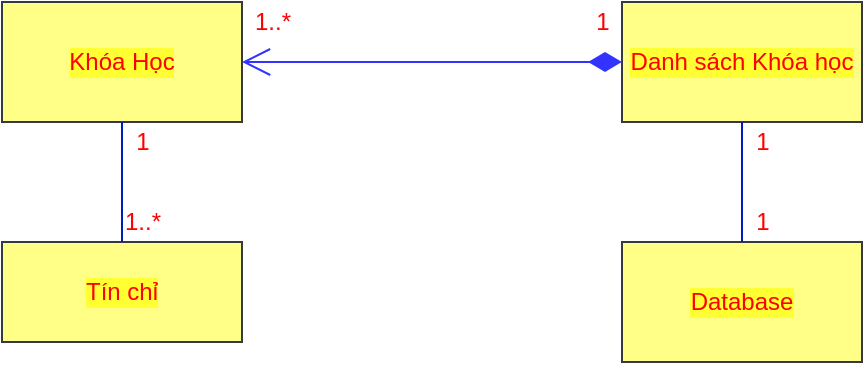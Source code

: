 <mxfile>
    <diagram id="_UxFQ_0E_hbpEMtKLm1K" name="lap1.1">
        <mxGraphModel dx="692" dy="567" grid="1" gridSize="10" guides="1" tooltips="1" connect="1" arrows="1" fold="1" page="1" pageScale="1" pageWidth="850" pageHeight="1100" background="#FFFFFF" math="0" shadow="0">
            <root>
                <mxCell id="0"/>
                <mxCell id="1" parent="0"/>
                <mxCell id="69oGPSVdqGjq_GLPQMWP-10" value="&lt;font color=&quot;#ff0000&quot;&gt;Khóa Học&lt;/font&gt;" style="rounded=0;whiteSpace=wrap;html=1;labelBackgroundColor=#FFFF33;strokeColor=#36393d;fillColor=#ffff88;" parent="1" vertex="1">
                    <mxGeometry x="170" y="200" width="120" height="60" as="geometry"/>
                </mxCell>
                <mxCell id="69oGPSVdqGjq_GLPQMWP-12" value="&lt;font color=&quot;#ff0000&quot;&gt;Tín chỉ&lt;/font&gt;" style="rounded=0;whiteSpace=wrap;html=1;labelBackgroundColor=#FFFF33;strokeColor=#36393d;fillColor=#ffff88;" parent="1" vertex="1">
                    <mxGeometry x="170" y="320" width="120" height="50" as="geometry"/>
                </mxCell>
                <mxCell id="69oGPSVdqGjq_GLPQMWP-20" value="&lt;font color=&quot;#ff0000&quot;&gt;Danh sách Khóa học&lt;/font&gt;" style="rounded=0;whiteSpace=wrap;html=1;labelBackgroundColor=#FFFF33;strokeColor=#36393d;fillColor=#ffff88;" parent="1" vertex="1">
                    <mxGeometry x="480" y="200" width="120" height="60" as="geometry"/>
                </mxCell>
                <mxCell id="69oGPSVdqGjq_GLPQMWP-24" value="" style="endArrow=open;html=1;endSize=12;startArrow=diamondThin;startSize=14;startFill=1;edgeStyle=orthogonalEdgeStyle;align=left;verticalAlign=bottom;fontColor=#FF0000;strokeColor=#3333FF;exitX=0;exitY=0.5;exitDx=0;exitDy=0;" parent="1" source="69oGPSVdqGjq_GLPQMWP-20" edge="1">
                    <mxGeometry x="-1" y="3" relative="1" as="geometry">
                        <mxPoint x="420" y="310" as="sourcePoint"/>
                        <mxPoint x="290" y="230" as="targetPoint"/>
                        <Array as="points"/>
                    </mxGeometry>
                </mxCell>
                <mxCell id="69oGPSVdqGjq_GLPQMWP-53" value="1" style="text;html=1;align=center;verticalAlign=middle;resizable=0;points=[];autosize=1;strokeColor=none;fillColor=none;fontColor=#FF0000;" parent="1" vertex="1">
                    <mxGeometry x="460" y="200" width="20" height="20" as="geometry"/>
                </mxCell>
                <mxCell id="69oGPSVdqGjq_GLPQMWP-54" value="1..*" style="text;html=1;align=center;verticalAlign=middle;resizable=0;points=[];autosize=1;strokeColor=none;fillColor=none;fontColor=#FF0000;" parent="1" vertex="1">
                    <mxGeometry x="290" y="200" width="30" height="20" as="geometry"/>
                </mxCell>
                <mxCell id="US_-0LnyogsW8wak2_KM-1" value="&lt;font color=&quot;#ff0000&quot;&gt;Database&lt;/font&gt;" style="rounded=0;whiteSpace=wrap;html=1;labelBackgroundColor=#FFFF33;strokeColor=#36393d;fillColor=#ffff88;" parent="1" vertex="1">
                    <mxGeometry x="480" y="320" width="120" height="60" as="geometry"/>
                </mxCell>
                <mxCell id="-UI2S-TL_zNAiqOf4RH--2" value="" style="endArrow=none;html=1;fontColor=#FF3333;exitX=0.5;exitY=0;exitDx=0;exitDy=0;entryX=0.5;entryY=1;entryDx=0;entryDy=0;fillColor=#0050ef;strokeColor=#001DBC;" parent="1" source="US_-0LnyogsW8wak2_KM-1" target="69oGPSVdqGjq_GLPQMWP-20" edge="1">
                    <mxGeometry width="50" height="50" relative="1" as="geometry">
                        <mxPoint x="230" y="250" as="sourcePoint"/>
                        <mxPoint x="280" y="200" as="targetPoint"/>
                    </mxGeometry>
                </mxCell>
                <mxCell id="-UI2S-TL_zNAiqOf4RH--3" value="1" style="text;html=1;align=center;verticalAlign=middle;resizable=0;points=[];autosize=1;strokeColor=none;fillColor=none;fontColor=#FF0000;" parent="1" vertex="1">
                    <mxGeometry x="540" y="260" width="20" height="20" as="geometry"/>
                </mxCell>
                <mxCell id="-UI2S-TL_zNAiqOf4RH--4" value="1" style="text;html=1;align=center;verticalAlign=middle;resizable=0;points=[];autosize=1;strokeColor=none;fillColor=none;fontColor=#FF0000;" parent="1" vertex="1">
                    <mxGeometry x="540" y="300" width="20" height="20" as="geometry"/>
                </mxCell>
                <mxCell id="-UI2S-TL_zNAiqOf4RH--5" value="1" style="text;html=1;align=center;verticalAlign=middle;resizable=0;points=[];autosize=1;strokeColor=none;fillColor=none;fontColor=#FF0000;" parent="1" vertex="1">
                    <mxGeometry x="230" y="260" width="20" height="20" as="geometry"/>
                </mxCell>
                <mxCell id="-UI2S-TL_zNAiqOf4RH--6" value="1..*" style="text;html=1;align=center;verticalAlign=middle;resizable=0;points=[];autosize=1;strokeColor=none;fillColor=none;fontColor=#FF0000;" parent="1" vertex="1">
                    <mxGeometry x="225" y="300" width="30" height="20" as="geometry"/>
                </mxCell>
                <mxCell id="2" value="" style="endArrow=none;html=1;fillColor=#0050ef;strokeColor=#001DBC;exitX=0.5;exitY=0;exitDx=0;exitDy=0;entryX=0.5;entryY=1;entryDx=0;entryDy=0;" parent="1" source="69oGPSVdqGjq_GLPQMWP-12" target="69oGPSVdqGjq_GLPQMWP-10" edge="1">
                    <mxGeometry width="50" height="50" relative="1" as="geometry">
                        <mxPoint x="400" y="340" as="sourcePoint"/>
                        <mxPoint x="450" y="290" as="targetPoint"/>
                    </mxGeometry>
                </mxCell>
            </root>
        </mxGraphModel>
    </diagram>
    <diagram name="lap1.2" id="RYfqkhEIGYZpy4Kvbkqd">
        <mxGraphModel dx="692" dy="567" grid="1" gridSize="10" guides="1" tooltips="1" connect="1" arrows="1" fold="1" page="1" pageScale="1" pageWidth="850" pageHeight="1100" background="#FFFFFF" math="0" shadow="0">
            <root>
                <mxCell id="ChFzxE-hWu39rJrbuBB7-0"/>
                <mxCell id="ChFzxE-hWu39rJrbuBB7-1" parent="ChFzxE-hWu39rJrbuBB7-0"/>
                <mxCell id="QB7yxq1LZEZvKJPrPn3y-0" value="Công ty BĐS" style="rounded=0;whiteSpace=wrap;html=1;fillColor=#ffff88;strokeColor=#FF3333;strokeWidth=3;fontColor=#FF0000;fontStyle=1" parent="ChFzxE-hWu39rJrbuBB7-1" vertex="1">
                    <mxGeometry x="220" y="180" width="120" height="60" as="geometry"/>
                </mxCell>
                <mxCell id="QB7yxq1LZEZvKJPrPn3y-1" value="Khách Hàng" style="rounded=0;whiteSpace=wrap;html=1;fillColor=#ffff88;strokeColor=#FF3333;strokeWidth=3;fontColor=#FF0000;fontStyle=1" parent="ChFzxE-hWu39rJrbuBB7-1" vertex="1">
                    <mxGeometry x="600" y="180" width="120" height="60" as="geometry"/>
                </mxCell>
                <mxCell id="QB7yxq1LZEZvKJPrPn3y-2" value="Căn nhà" style="rounded=0;whiteSpace=wrap;html=1;fillColor=#ffff88;strokeColor=#FF3333;strokeWidth=3;fontColor=#FF0000;fontStyle=1" parent="ChFzxE-hWu39rJrbuBB7-1" vertex="1">
                    <mxGeometry x="280" y="400" width="120" height="60" as="geometry"/>
                </mxCell>
                <mxCell id="QB7yxq1LZEZvKJPrPn3y-3" value="" style="endArrow=none;html=1;exitX=1;exitY=0.5;exitDx=0;exitDy=0;entryX=0;entryY=0.5;entryDx=0;entryDy=0;fillColor=#ffff88;strokeColor=#FF3333;strokeWidth=3;fontColor=#FF0000;fontStyle=1" parent="ChFzxE-hWu39rJrbuBB7-1" source="QB7yxq1LZEZvKJPrPn3y-0" target="QB7yxq1LZEZvKJPrPn3y-1" edge="1">
                    <mxGeometry width="50" height="50" relative="1" as="geometry">
                        <mxPoint x="420" y="320" as="sourcePoint"/>
                        <mxPoint x="470" y="270" as="targetPoint"/>
                    </mxGeometry>
                </mxCell>
                <mxCell id="QB7yxq1LZEZvKJPrPn3y-4" value="" style="endArrow=none;html=1;exitX=0.5;exitY=1;exitDx=0;exitDy=0;entryX=0;entryY=0;entryDx=0;entryDy=0;fillColor=#ffff88;strokeColor=#FF3333;strokeWidth=3;fontColor=#FF0000;fontStyle=1" parent="ChFzxE-hWu39rJrbuBB7-1" source="QB7yxq1LZEZvKJPrPn3y-0" target="QB7yxq1LZEZvKJPrPn3y-2" edge="1">
                    <mxGeometry width="50" height="50" relative="1" as="geometry">
                        <mxPoint x="240" y="230" as="sourcePoint"/>
                        <mxPoint x="600" y="230" as="targetPoint"/>
                        <Array as="points"/>
                    </mxGeometry>
                </mxCell>
                <mxCell id="QB7yxq1LZEZvKJPrPn3y-5" value="" style="endArrow=none;html=1;exitX=0.562;exitY=0.986;exitDx=0;exitDy=0;entryX=1;entryY=0;entryDx=0;entryDy=0;exitPerimeter=0;fillColor=#ffff88;strokeColor=#FF3333;strokeWidth=3;fontColor=#FF0000;fontStyle=1" parent="ChFzxE-hWu39rJrbuBB7-1" source="QB7yxq1LZEZvKJPrPn3y-1" target="QB7yxq1LZEZvKJPrPn3y-2" edge="1">
                    <mxGeometry width="50" height="50" relative="1" as="geometry">
                        <mxPoint x="180" y="260" as="sourcePoint"/>
                        <mxPoint x="360" y="400" as="targetPoint"/>
                    </mxGeometry>
                </mxCell>
                <mxCell id="QB7yxq1LZEZvKJPrPn3y-13" value="&lt;font color=&quot;#ff3333&quot;&gt;Sơ&amp;nbsp;đồ Domain của công ty BĐS&lt;/font&gt;" style="text;html=1;strokeColor=#FF3333;fillColor=#ffff88;align=center;verticalAlign=middle;whiteSpace=wrap;rounded=0;strokeWidth=3;fontStyle=1" parent="ChFzxE-hWu39rJrbuBB7-1" vertex="1">
                    <mxGeometry x="260" y="110" width="310" height="30" as="geometry"/>
                </mxCell>
                <mxCell id="QB7yxq1LZEZvKJPrPn3y-16" value="1" style="text;html=1;align=center;verticalAlign=middle;resizable=0;points=[];autosize=1;strokeColor=none;fillColor=none;fontColor=#FF0000;" parent="ChFzxE-hWu39rJrbuBB7-1" vertex="1">
                    <mxGeometry x="280" y="240" width="20" height="20" as="geometry"/>
                </mxCell>
                <mxCell id="QB7yxq1LZEZvKJPrPn3y-17" value="1..*" style="text;html=1;align=center;verticalAlign=middle;resizable=0;points=[];autosize=1;strokeColor=none;fillColor=none;fontColor=#FF0000;" parent="ChFzxE-hWu39rJrbuBB7-1" vertex="1">
                    <mxGeometry x="280" y="380" width="30" height="20" as="geometry"/>
                </mxCell>
                <mxCell id="QB7yxq1LZEZvKJPrPn3y-19" value="is - a" style="text;html=1;align=center;verticalAlign=middle;resizable=0;points=[];autosize=1;strokeColor=none;fillColor=none;fontColor=#FF0000;" parent="ChFzxE-hWu39rJrbuBB7-1" vertex="1">
                    <mxGeometry x="280" y="300" width="40" height="20" as="geometry"/>
                </mxCell>
                <mxCell id="QB7yxq1LZEZvKJPrPn3y-20" value="1" style="text;html=1;align=center;verticalAlign=middle;resizable=0;points=[];autosize=1;strokeColor=none;fillColor=none;fontColor=#FF0000;" parent="ChFzxE-hWu39rJrbuBB7-1" vertex="1">
                    <mxGeometry x="350" y="180" width="20" height="20" as="geometry"/>
                </mxCell>
                <mxCell id="QB7yxq1LZEZvKJPrPn3y-21" value="1..*" style="text;html=1;align=center;verticalAlign=middle;resizable=0;points=[];autosize=1;strokeColor=none;fillColor=none;fontColor=#FF0000;" parent="ChFzxE-hWu39rJrbuBB7-1" vertex="1">
                    <mxGeometry x="560" y="180" width="30" height="20" as="geometry"/>
                </mxCell>
                <mxCell id="QB7yxq1LZEZvKJPrPn3y-22" value="1" style="text;html=1;align=center;verticalAlign=middle;resizable=0;points=[];autosize=1;strokeColor=none;fillColor=none;fontColor=#FF0000;" parent="ChFzxE-hWu39rJrbuBB7-1" vertex="1">
                    <mxGeometry x="660" y="240" width="20" height="20" as="geometry"/>
                </mxCell>
                <mxCell id="QB7yxq1LZEZvKJPrPn3y-23" value="1..*" style="text;html=1;align=center;verticalAlign=middle;resizable=0;points=[];autosize=1;strokeColor=none;fillColor=none;fontColor=#FF0000;" parent="ChFzxE-hWu39rJrbuBB7-1" vertex="1">
                    <mxGeometry x="400" y="400" width="30" height="20" as="geometry"/>
                </mxCell>
            </root>
        </mxGraphModel>
    </diagram>
    <diagram name="lap1.3" id="PTI4m0lSxJVTpoNXbfq7">
        <mxGraphModel dx="1542" dy="567" grid="1" gridSize="10" guides="1" tooltips="1" connect="1" arrows="1" fold="1" page="1" pageScale="1" pageWidth="850" pageHeight="1100" background="#FFFFFF" math="0" shadow="0">
            <root>
                <mxCell id="U2COYKZ9y0e4vOzo1eaQ-0"/>
                <mxCell id="U2COYKZ9y0e4vOzo1eaQ-1" parent="U2COYKZ9y0e4vOzo1eaQ-0"/>
                <mxCell id="1-s_EBftzV6ss8E919WM-0" style="edgeStyle=none;html=1;entryX=0.5;entryY=0;entryDx=0;entryDy=0;fontColor=#FF0000;strokeColor=#3333FF;" parent="U2COYKZ9y0e4vOzo1eaQ-1" source="2zSRY0cgR5PDKBvKgZgw-1" target="kw6-8Ziui9tUm82AIqNF-0" edge="1">
                    <mxGeometry relative="1" as="geometry"/>
                </mxCell>
                <mxCell id="2zSRY0cgR5PDKBvKgZgw-1" value="&lt;font color=&quot;#ff0000&quot;&gt;Đăng kí thành viên&lt;/font&gt;" style="rounded=0;whiteSpace=wrap;html=1;labelBackgroundColor=#FFFF33;strokeColor=#36393d;fillColor=#ffff88;" parent="U2COYKZ9y0e4vOzo1eaQ-1" vertex="1">
                    <mxGeometry x="-495" y="130" width="120" height="60" as="geometry"/>
                </mxCell>
                <mxCell id="kw6-8Ziui9tUm82AIqNF-0" value="&lt;font color=&quot;#ff0000&quot;&gt;Video&lt;/font&gt;" style="rounded=0;whiteSpace=wrap;html=1;labelBackgroundColor=#FFFF33;strokeColor=#36393d;fillColor=#ffff88;" parent="U2COYKZ9y0e4vOzo1eaQ-1" vertex="1">
                    <mxGeometry x="-495" y="280" width="120" height="60" as="geometry"/>
                </mxCell>
                <mxCell id="kw6-8Ziui9tUm82AIqNF-6" value="&lt;font color=&quot;#ff0000&quot;&gt;Danh Sách Video&lt;/font&gt;" style="rounded=0;whiteSpace=wrap;html=1;labelBackgroundColor=#FFFF33;strokeColor=#36393d;fillColor=#ffff88;" parent="U2COYKZ9y0e4vOzo1eaQ-1" vertex="1">
                    <mxGeometry x="-285" y="280" width="120" height="60" as="geometry"/>
                </mxCell>
                <mxCell id="-ThMTFt2ipFqbg5YEFVm-0" value="" style="endArrow=open;html=1;endSize=12;startArrow=diamondThin;startSize=14;startFill=1;edgeStyle=orthogonalEdgeStyle;align=left;verticalAlign=bottom;fontColor=#FF0000;strokeColor=#3333FF;entryX=0;entryY=0.5;entryDx=0;entryDy=0;exitX=1;exitY=0.5;exitDx=0;exitDy=0;" parent="U2COYKZ9y0e4vOzo1eaQ-1" source="kw6-8Ziui9tUm82AIqNF-0" target="kw6-8Ziui9tUm82AIqNF-6" edge="1">
                    <mxGeometry x="-1" y="3" relative="1" as="geometry">
                        <mxPoint x="-355" y="520" as="sourcePoint"/>
                        <mxPoint x="-165" y="520" as="targetPoint"/>
                        <Array as="points">
                            <mxPoint x="-325" y="310"/>
                            <mxPoint x="-325" y="310"/>
                        </Array>
                    </mxGeometry>
                </mxCell>
                <mxCell id="-ThMTFt2ipFqbg5YEFVm-1" value="1" style="text;html=1;align=center;verticalAlign=middle;resizable=0;points=[];autosize=1;strokeColor=none;fillColor=none;fontColor=#FF0000;" parent="U2COYKZ9y0e4vOzo1eaQ-1" vertex="1">
                    <mxGeometry x="-375" y="290" width="20" height="20" as="geometry"/>
                </mxCell>
                <mxCell id="IP90Giem8noXHMxNum-Y-0" value="1..*" style="text;html=1;align=center;verticalAlign=middle;resizable=0;points=[];autosize=1;strokeColor=none;fillColor=none;fontColor=#FF0000;" parent="U2COYKZ9y0e4vOzo1eaQ-1" vertex="1">
                    <mxGeometry x="-310" y="290" width="30" height="20" as="geometry"/>
                </mxCell>
                <mxCell id="ulAnVibXYlt-oufWvovE-0" value="1" style="text;html=1;align=center;verticalAlign=middle;resizable=0;points=[];autosize=1;strokeColor=none;fillColor=none;fontColor=#FF0000;" parent="U2COYKZ9y0e4vOzo1eaQ-1" vertex="1">
                    <mxGeometry x="-435" y="190" width="20" height="20" as="geometry"/>
                </mxCell>
                <mxCell id="ulAnVibXYlt-oufWvovE-1" value="0..*" style="text;html=1;align=center;verticalAlign=middle;resizable=0;points=[];autosize=1;strokeColor=none;fillColor=none;fontColor=#FF0000;" parent="U2COYKZ9y0e4vOzo1eaQ-1" vertex="1">
                    <mxGeometry x="-440" y="260" width="30" height="20" as="geometry"/>
                </mxCell>
                <mxCell id="o8oBgXos8wijMpKWkSOp-2" value="&lt;font color=&quot;#ff0000&quot;&gt;Quản lí Đĩa&lt;/font&gt;" style="rounded=0;whiteSpace=wrap;html=1;labelBackgroundColor=#FFFF33;strokeColor=#36393d;fillColor=#ffff88;" parent="U2COYKZ9y0e4vOzo1eaQ-1" vertex="1">
                    <mxGeometry x="-495" y="410" width="120" height="60" as="geometry"/>
                </mxCell>
                <mxCell id="bv4nujuzxs6KhLqfxOJk-1" value="" style="endArrow=none;html=1;fontColor=#FF0000;strokeColor=#3333FF;exitX=0;exitY=1;exitDx=0;exitDy=0;entryX=1;entryY=0;entryDx=0;entryDy=0;" parent="U2COYKZ9y0e4vOzo1eaQ-1" source="kw6-8Ziui9tUm82AIqNF-6" target="o8oBgXos8wijMpKWkSOp-2" edge="1">
                    <mxGeometry width="50" height="50" relative="1" as="geometry">
                        <mxPoint x="-165" y="310" as="sourcePoint"/>
                        <mxPoint x="-415" y="420" as="targetPoint"/>
                    </mxGeometry>
                </mxCell>
                <mxCell id="bbgkbFkYtuxhZXDyjhQg-0" value="1" style="text;html=1;align=center;verticalAlign=middle;resizable=0;points=[];autosize=1;strokeColor=none;fillColor=none;fontColor=#FF0000;" parent="U2COYKZ9y0e4vOzo1eaQ-1" vertex="1">
                    <mxGeometry x="-375" y="400" width="20" height="20" as="geometry"/>
                </mxCell>
                <mxCell id="bbgkbFkYtuxhZXDyjhQg-1" value="0..*" style="text;html=1;align=center;verticalAlign=middle;resizable=0;points=[];autosize=1;strokeColor=none;fillColor=none;fontColor=#FF0000;" parent="U2COYKZ9y0e4vOzo1eaQ-1" vertex="1">
                    <mxGeometry x="-285" y="340" width="30" height="20" as="geometry"/>
                </mxCell>
                <mxCell id="Attaz6BAwAd4xAD4VXUb-0" value="" style="edgeStyle=none;html=1;fontColor=#FF0000;strokeColor=#3333FF;exitX=1;exitY=0.5;exitDx=0;exitDy=0;entryX=0;entryY=0.5;entryDx=0;entryDy=0;" parent="U2COYKZ9y0e4vOzo1eaQ-1" source="Attaz6BAwAd4xAD4VXUb-1" edge="1">
                    <mxGeometry relative="1" as="geometry">
                        <mxPoint x="-495" y="160" as="targetPoint"/>
                    </mxGeometry>
                </mxCell>
                <mxCell id="Attaz6BAwAd4xAD4VXUb-1" value="&lt;font color=&quot;#ff0000&quot;&gt;Mẫu đăng kí&lt;/font&gt;" style="rounded=0;whiteSpace=wrap;html=1;labelBackgroundColor=#FFFF33;strokeColor=#36393d;fillColor=#ffff88;" parent="U2COYKZ9y0e4vOzo1eaQ-1" vertex="1">
                    <mxGeometry x="-700" y="130" width="120" height="60" as="geometry"/>
                </mxCell>
                <mxCell id="Attaz6BAwAd4xAD4VXUb-2" value="0..*" style="text;html=1;align=center;verticalAlign=middle;resizable=0;points=[];autosize=1;strokeColor=none;fillColor=none;fontColor=#FF0000;" parent="U2COYKZ9y0e4vOzo1eaQ-1" vertex="1">
                    <mxGeometry x="-580" y="160" width="30" height="20" as="geometry"/>
                </mxCell>
                <mxCell id="Attaz6BAwAd4xAD4VXUb-3" value="1" style="text;html=1;align=center;verticalAlign=middle;resizable=0;points=[];autosize=1;strokeColor=none;fillColor=none;fontColor=#FF0000;" parent="U2COYKZ9y0e4vOzo1eaQ-1" vertex="1">
                    <mxGeometry x="-515" y="160" width="20" height="20" as="geometry"/>
                </mxCell>
                <mxCell id="2d2OtCtgSHPU46GhbuUa-0" value="&lt;font color=&quot;#ff3333&quot;&gt;Sơ&amp;nbsp;đồ Domain của Cửa Hàng Bán Đĩa&lt;/font&gt;" style="text;html=1;strokeColor=#FF3333;fillColor=#ffff88;align=center;verticalAlign=middle;whiteSpace=wrap;rounded=0;strokeWidth=3;fontStyle=1" parent="U2COYKZ9y0e4vOzo1eaQ-1" vertex="1">
                    <mxGeometry x="-580" y="40" width="310" height="30" as="geometry"/>
                </mxCell>
            </root>
        </mxGraphModel>
    </diagram>
</mxfile>